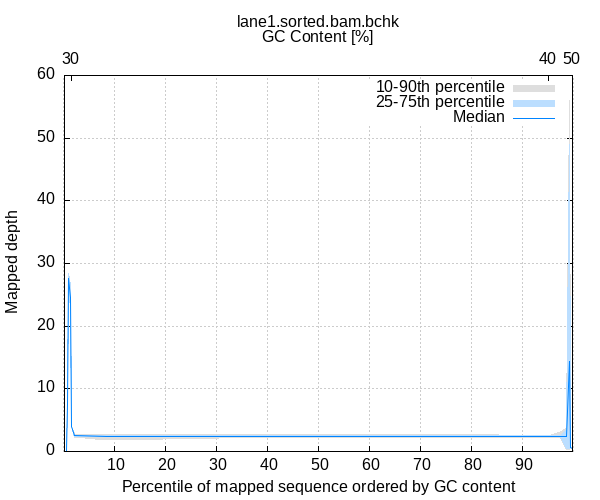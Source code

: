 
            set terminal png size 600,500 truecolor
            set output "data/lane1-plots/gc-depth.png"
            set grid xtics ytics y2tics back lc rgb "#cccccc"
            set ylabel "Mapped depth"
            set xlabel "Percentile of mapped sequence ordered by GC content"
            set x2label "GC Content [%]"
            set title "lane1.sorted.bam.bchk" noenhanced
            set x2tics ("30" 1.461,"40" 95.130,"50" 99.838)
            set xtics nomirror
            set xrange [0.1:99.9]

            plot '-' using 1:2:3 with filledcurve lt 1 lc rgb "#dedede" t '10-90th percentile' , \
                 '-' using 1:2:3 with filledcurve lt 1 lc rgb "#bbdeff" t '25-75th percentile' , \
                 '-' using 1:2 with lines lc rgb "#0084ff" t 'Median'
        0.325	0.000	0.000
0.487	0.103	0.103
0.649	7.463	7.463
0.974	26.768	28.436
1.299	22.583	26.433
1.461	4.055	4.055
2.110	2.176	2.803
8.442	1.820	2.678
30.357	2.128	2.642
66.071	2.102	2.678
85.390	2.138	2.662
95.130	2.109	2.569
97.565	2.120	3.165
98.701	0.394	3.834
99.351	0.362	56.047
99.513	0.653	0.653
99.838	0.340	0.508
100.000	0.043	0.043
end
0.325	0.000	0.000
0.487	0.103	0.103
0.649	7.463	7.463
0.974	26.768	28.436
1.299	22.583	26.433
1.461	4.055	4.055
2.110	2.213	2.785
8.442	2.209	2.543
30.357	2.300	2.554
66.071	2.295	2.558
85.390	2.252	2.549
95.130	2.249	2.512
97.565	2.284	2.603
98.701	0.432	3.456
99.351	0.497	48.983
99.513	0.653	0.653
99.838	0.340	0.508
100.000	0.043	0.043
end
0.325	0.000
0.487	0.103
0.649	7.463
0.974	27.602
1.299	24.508
1.461	4.055
2.110	2.527
8.442	2.425
30.357	2.419
66.071	2.422
85.390	2.387
95.130	2.365
97.565	2.468
98.701	2.349
99.351	14.348
99.513	0.653
99.838	0.424
100.000	0.043
end
